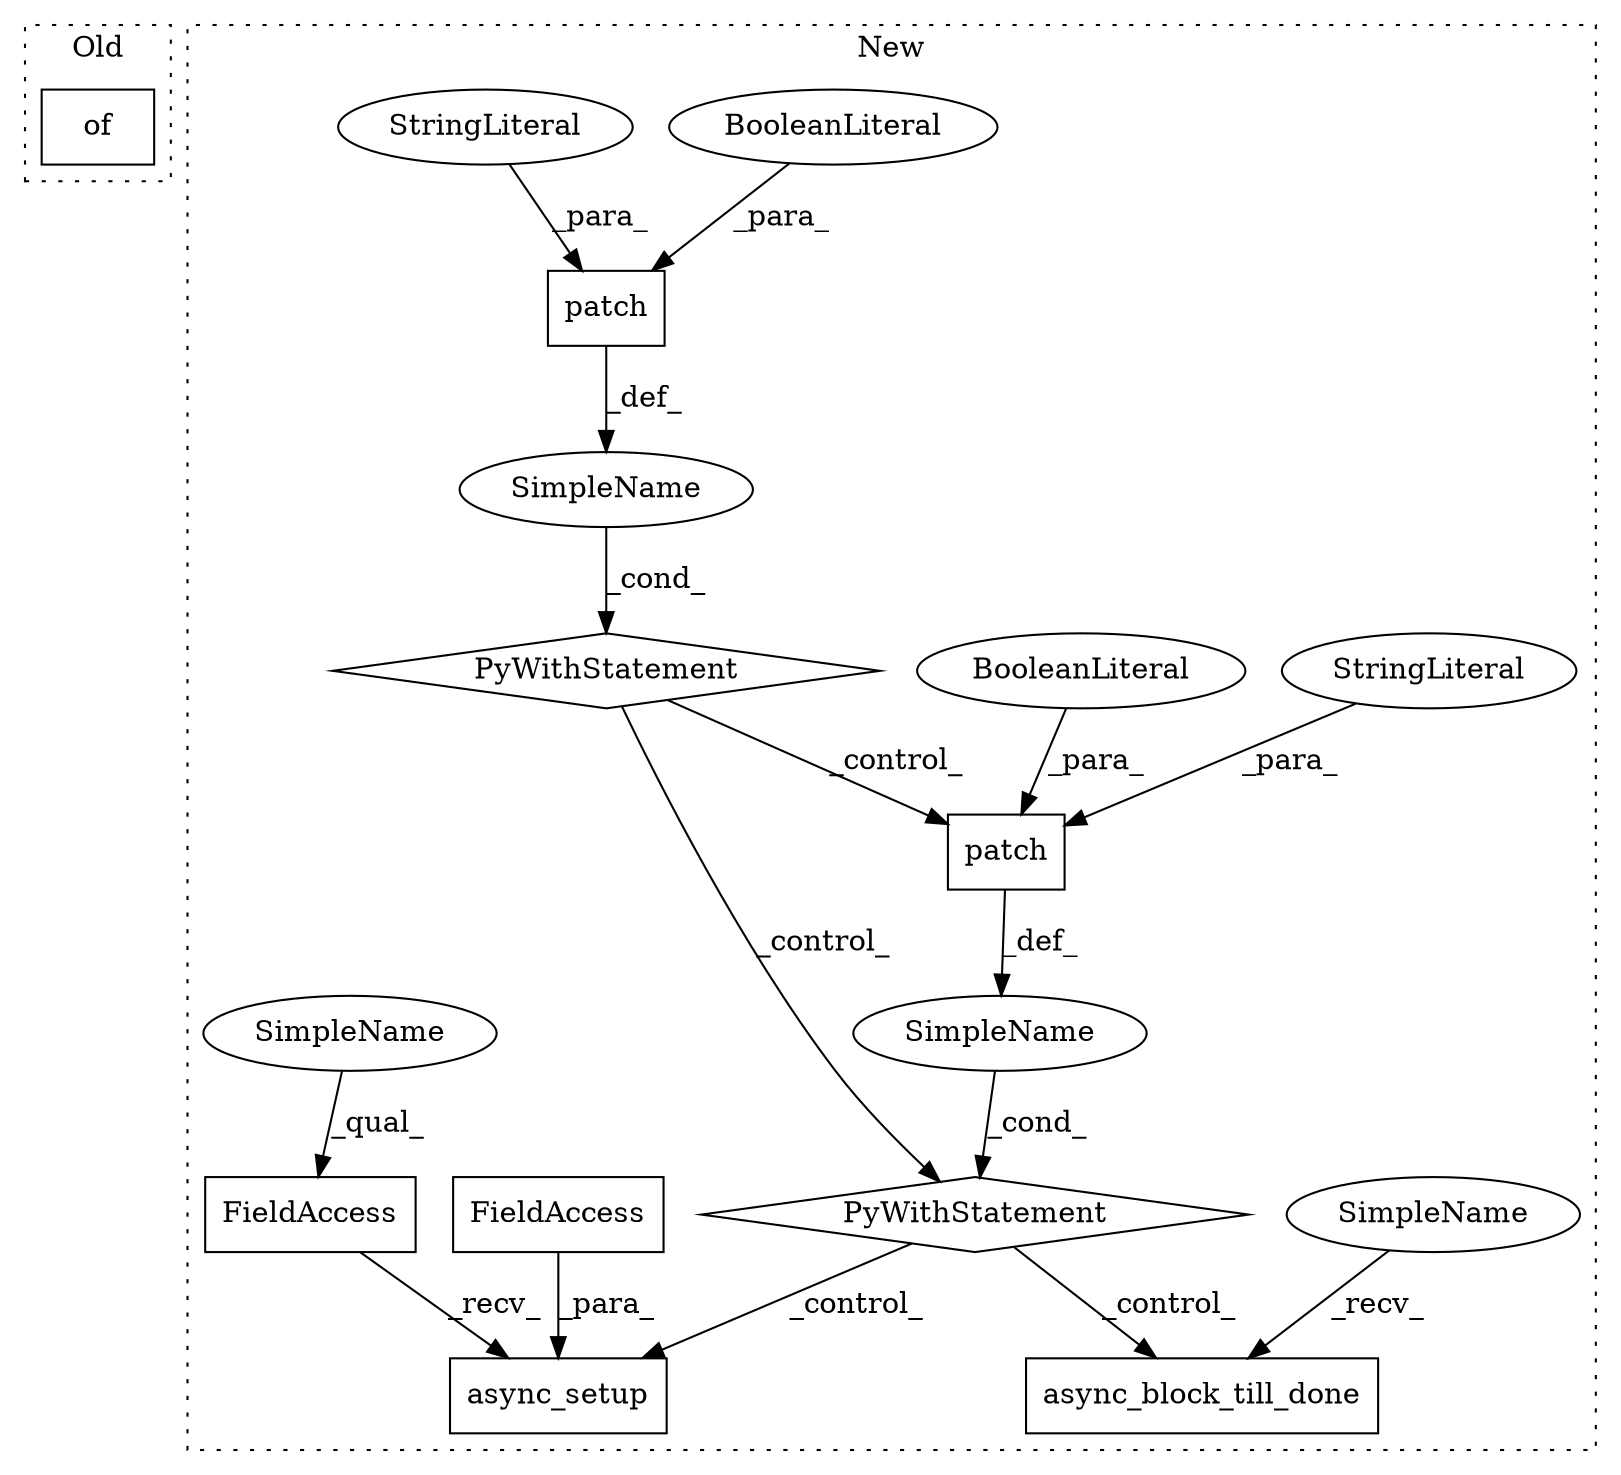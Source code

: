 digraph G {
subgraph cluster0 {
1 [label="of" a="32" s="6267" l="4" shape="box"];
label = "Old";
style="dotted";
}
subgraph cluster1 {
2 [label="async_block_till_done" a="32" s="9082" l="23" shape="box"];
3 [label="FieldAccess" a="22" s="9020" l="19" shape="box"];
4 [label="SimpleName" a="42" s="" l="" shape="ellipse"];
5 [label="patch" a="32" s="8940,9007" l="6,1" shape="box"];
6 [label="async_setup" a="32" s="9040,9066" l="12,1" shape="box"];
7 [label="patch" a="32" s="8858,8919" l="6,1" shape="box"];
8 [label="FieldAccess" a="22" s="9052" l="14" shape="box"];
9 [label="PyWithStatement" a="104" s="8930,9008" l="10,2" shape="diamond"];
10 [label="BooleanLiteral" a="9" s="8915" l="4" shape="ellipse"];
11 [label="PyWithStatement" a="104" s="8848,8920" l="10,2" shape="diamond"];
12 [label="BooleanLiteral" a="9" s="9003" l="4" shape="ellipse"];
13 [label="SimpleName" a="42" s="" l="" shape="ellipse"];
14 [label="StringLiteral" a="45" s="8864" l="50" shape="ellipse"];
15 [label="StringLiteral" a="45" s="8946" l="56" shape="ellipse"];
16 [label="SimpleName" a="42" s="9077" l="4" shape="ellipse"];
17 [label="SimpleName" a="42" s="9020" l="4" shape="ellipse"];
label = "New";
style="dotted";
}
3 -> 6 [label="_recv_"];
4 -> 11 [label="_cond_"];
5 -> 13 [label="_def_"];
7 -> 4 [label="_def_"];
8 -> 6 [label="_para_"];
9 -> 6 [label="_control_"];
9 -> 2 [label="_control_"];
10 -> 7 [label="_para_"];
11 -> 9 [label="_control_"];
11 -> 5 [label="_control_"];
12 -> 5 [label="_para_"];
13 -> 9 [label="_cond_"];
14 -> 7 [label="_para_"];
15 -> 5 [label="_para_"];
16 -> 2 [label="_recv_"];
17 -> 3 [label="_qual_"];
}